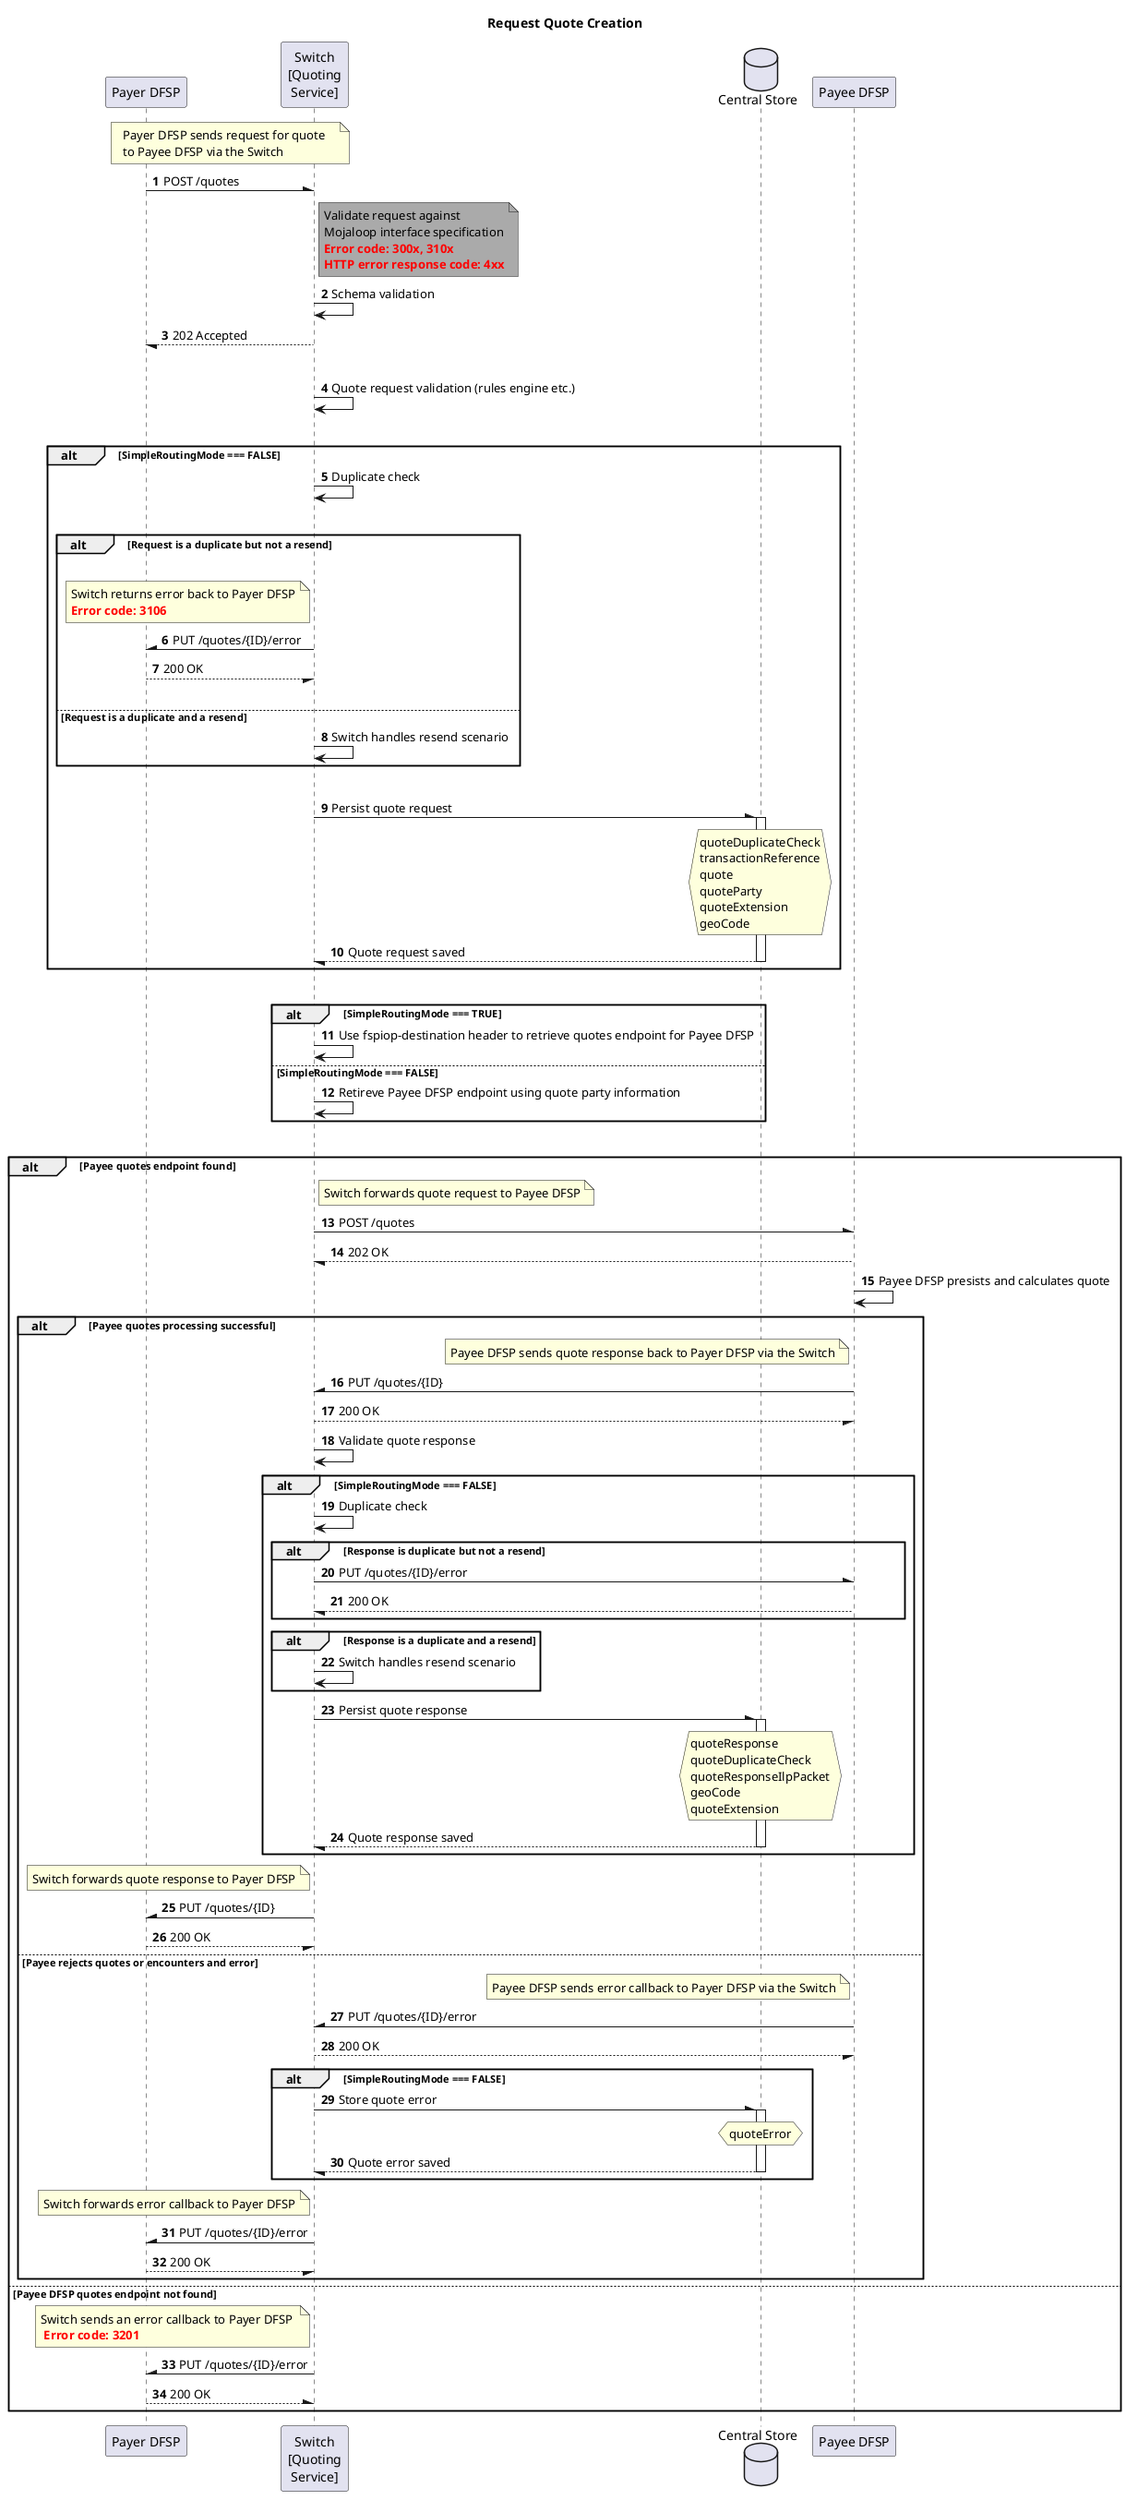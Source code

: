 @startuml
Title Request Quote Creation
participant "Payer DFSP" as PayerDFSP
participant "Switch\n[Quoting\nService]" as Switch
database "Central Store" as DB
participant "Payee DFSP" as PayeeDFSP
autonumber

note over PayerDFSP, Switch: Payer DFSP sends request for quote \nto Payee DFSP via the Switch
PayerDFSP -\ Switch: POST /quotes
note right of Switch #aaa
    Validate request against 
    Mojaloop interface specification
    **<color #red>Error code: 300x, 310x</color>**
    **<color #red>HTTP error response code: 4xx</color>**
end note
Switch -> Switch: Schema validation
PayerDFSP \-- Switch: 202 Accepted
|||
Switch -> Switch: Quote request validation (rules engine etc.)
|||
alt SimpleRoutingMode === FALSE
    Switch -> Switch: Duplicate check
    |||
    alt Request is a duplicate but not a resend
    |||
        note left of Switch
            Switch returns error back to Payer DFSP
            <color #red>**Error code: 3106**</color>
        end note
        PayerDFSP /- Switch: PUT /quotes/{ID}/error
        PayerDFSP --/ Switch: 200 OK
    |||
    else Request is a duplicate and a resend
        Switch -> Switch: Switch handles resend scenario
    end
    |||
    Switch -\ DB: Persist quote request
    activate DB
        hnote over DB
            quoteDuplicateCheck
            transactionReference
            quote
            quoteParty
            quoteExtension
            geoCode
        end hnote
    Switch \-- DB: Quote request saved
    deactivate DB
end
|||
alt SimpleRoutingMode === TRUE
    Switch -> Switch: Use fspiop-destination header to retrieve quotes endpoint for Payee DFSP
else SimpleRoutingMode === FALSE
    Switch -> Switch: Retireve Payee DFSP endpoint using quote party information
end
|||
alt Payee quotes endpoint found
    note right of Switch: Switch forwards quote request to Payee DFSP
    Switch -\ PayeeDFSP: POST /quotes
    Switch \-- PayeeDFSP: 202 OK

    PayeeDFSP -> PayeeDFSP: Payee DFSP presists and calculates quote
    alt Payee quotes processing successful
        note left of PayeeDFSP: Payee DFSP sends quote response back to Payer DFSP via the Switch
        Switch /- PayeeDFSP: PUT /quotes/{ID}
        Switch --/ PayeeDFSP: 200 OK

        Switch -> Switch: Validate quote response
        alt SimpleRoutingMode === FALSE
            Switch -> Switch: Duplicate check
            alt Response is duplicate but not a resend
                Switch -\ PayeeDFSP: PUT /quotes/{ID}/error
                Switch \-- PayeeDFSP: 200 OK
            end
            alt Response is a duplicate and a resend
                Switch -> Switch: Switch handles resend scenario
            end
            Switch -\ DB: Persist quote response
            activate DB
            hnote over DB
                quoteResponse
                quoteDuplicateCheck
                quoteResponseIlpPacket
                geoCode
                quoteExtension
            end hnote
            Switch \-- DB: Quote response saved
            deactivate DB
        end
        note left of Switch: Switch forwards quote response to Payer DFSP
        PayerDFSP /- Switch: PUT /quotes/{ID}
        PayerDFSP --/ Switch: 200 OK
    else Payee rejects quotes or encounters and error
        note left of PayeeDFSP: Payee DFSP sends error callback to Payer DFSP via the Switch
        Switch /- PayeeDFSP: PUT /quotes/{ID}/error
        Switch --/ PayeeDFSP: 200 OK
        alt SimpleRoutingMode === FALSE
            Switch -\ DB: Store quote error
            activate DB
            hnote over DB
                quoteError
            end hnote
            Switch \-- DB: Quote error saved
            deactivate DB
        end
        note left of Switch: Switch forwards error callback to Payer DFSP
        PayerDFSP /- Switch: PUT /quotes/{ID}/error
        PayerDFSP --/ Switch: 200 OK
    end
else Payee DFSP quotes endpoint not found
    note left of Switch: Switch sends an error callback to Payer DFSP \n <color #red>**Error code: 3201**</color>
    PayerDFSP /- Switch: PUT /quotes/{ID}/error
    PayerDFSP --\ Switch: 200 OK
end

@enduml
